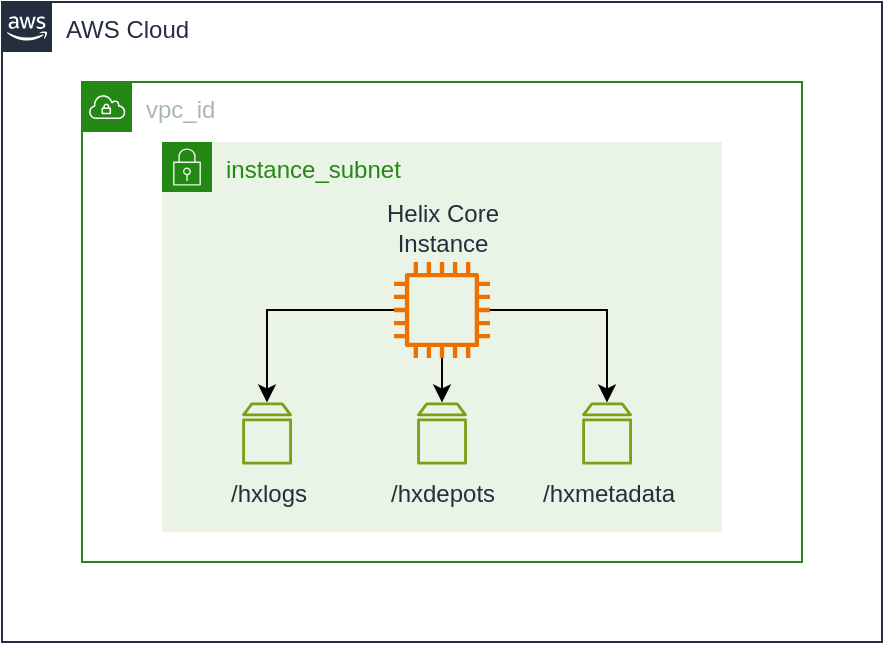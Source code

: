 <mxfile version="22.0.2" type="device" pages="3">
  <diagram name="helix-core" id="IsQfzT1oATPhJXuLboz-">
    <mxGraphModel dx="1266" dy="744" grid="1" gridSize="10" guides="1" tooltips="1" connect="1" arrows="1" fold="1" page="1" pageScale="1" pageWidth="850" pageHeight="1100" math="0" shadow="0">
      <root>
        <mxCell id="0" />
        <mxCell id="1" parent="0" />
        <mxCell id="3BxQ9rhZjtDYRVUFLNOO-4" value="AWS Cloud" style="points=[[0,0],[0.25,0],[0.5,0],[0.75,0],[1,0],[1,0.25],[1,0.5],[1,0.75],[1,1],[0.75,1],[0.5,1],[0.25,1],[0,1],[0,0.75],[0,0.5],[0,0.25]];outlineConnect=0;gradientColor=none;html=1;whiteSpace=wrap;fontSize=12;fontStyle=0;container=1;pointerEvents=0;collapsible=0;recursiveResize=0;shape=mxgraph.aws4.group;grIcon=mxgraph.aws4.group_aws_cloud_alt;strokeColor=#232F3E;fillColor=none;verticalAlign=top;align=left;spacingLeft=30;fontColor=#232F3E;dashed=0;" parent="1" vertex="1">
          <mxGeometry x="240" y="120" width="440" height="320" as="geometry" />
        </mxCell>
        <mxCell id="3BxQ9rhZjtDYRVUFLNOO-2" value="vpc_id" style="points=[[0,0],[0.25,0],[0.5,0],[0.75,0],[1,0],[1,0.25],[1,0.5],[1,0.75],[1,1],[0.75,1],[0.5,1],[0.25,1],[0,1],[0,0.75],[0,0.5],[0,0.25]];outlineConnect=0;gradientColor=none;html=1;whiteSpace=wrap;fontSize=12;fontStyle=0;container=1;pointerEvents=0;collapsible=0;recursiveResize=0;shape=mxgraph.aws4.group;grIcon=mxgraph.aws4.group_vpc;strokeColor=#248814;fillColor=none;verticalAlign=top;align=left;spacingLeft=30;fontColor=#AAB7B8;dashed=0;" parent="3BxQ9rhZjtDYRVUFLNOO-4" vertex="1">
          <mxGeometry x="40" y="40" width="360" height="240" as="geometry" />
        </mxCell>
        <mxCell id="3BxQ9rhZjtDYRVUFLNOO-5" value="instance_subnet" style="points=[[0,0],[0.25,0],[0.5,0],[0.75,0],[1,0],[1,0.25],[1,0.5],[1,0.75],[1,1],[0.75,1],[0.5,1],[0.25,1],[0,1],[0,0.75],[0,0.5],[0,0.25]];outlineConnect=0;gradientColor=none;html=1;whiteSpace=wrap;fontSize=12;fontStyle=0;container=1;pointerEvents=0;collapsible=0;recursiveResize=0;shape=mxgraph.aws4.group;grIcon=mxgraph.aws4.group_security_group;grStroke=0;strokeColor=#248814;fillColor=#E9F3E6;verticalAlign=top;align=left;spacingLeft=30;fontColor=#248814;dashed=0;" parent="3BxQ9rhZjtDYRVUFLNOO-2" vertex="1">
          <mxGeometry x="40" y="30" width="280" height="195" as="geometry" />
        </mxCell>
        <mxCell id="3BxQ9rhZjtDYRVUFLNOO-10" value="/hxlogs" style="sketch=0;outlineConnect=0;fontColor=#232F3E;gradientColor=none;fillColor=#7AA116;strokeColor=none;dashed=0;verticalLabelPosition=bottom;verticalAlign=top;align=center;html=1;fontSize=12;fontStyle=0;aspect=fixed;pointerEvents=1;shape=mxgraph.aws4.volume;" parent="3BxQ9rhZjtDYRVUFLNOO-5" vertex="1">
          <mxGeometry x="40" y="130" width="25.04" height="31.5" as="geometry" />
        </mxCell>
        <mxCell id="3BxQ9rhZjtDYRVUFLNOO-11" value="/hxdepots" style="sketch=0;outlineConnect=0;fontColor=#232F3E;gradientColor=none;fillColor=#7AA116;strokeColor=none;dashed=0;verticalLabelPosition=bottom;verticalAlign=top;align=center;html=1;fontSize=12;fontStyle=0;aspect=fixed;pointerEvents=1;shape=mxgraph.aws4.volume;" parent="3BxQ9rhZjtDYRVUFLNOO-5" vertex="1">
          <mxGeometry x="127.48" y="130" width="25.04" height="31.5" as="geometry" />
        </mxCell>
        <mxCell id="3BxQ9rhZjtDYRVUFLNOO-12" value="/hxmetadata" style="sketch=0;outlineConnect=0;fontColor=#232F3E;gradientColor=none;fillColor=#7AA116;strokeColor=none;dashed=0;verticalLabelPosition=bottom;verticalAlign=top;align=center;html=1;fontSize=12;fontStyle=0;aspect=fixed;pointerEvents=1;shape=mxgraph.aws4.volume;" parent="3BxQ9rhZjtDYRVUFLNOO-5" vertex="1">
          <mxGeometry x="210" y="130" width="25.04" height="31.5" as="geometry" />
        </mxCell>
        <mxCell id="3BxQ9rhZjtDYRVUFLNOO-9" value="" style="group;labelPosition=center;verticalLabelPosition=top;align=center;verticalAlign=bottom;" parent="3BxQ9rhZjtDYRVUFLNOO-5" vertex="1" connectable="0">
          <mxGeometry x="116" y="60" width="48" height="48" as="geometry" />
        </mxCell>
        <mxCell id="3BxQ9rhZjtDYRVUFLNOO-7" value="Helix Core&lt;br&gt;Instance" style="sketch=0;outlineConnect=0;fontColor=#232F3E;gradientColor=none;fillColor=#ED7100;strokeColor=none;dashed=0;verticalLabelPosition=top;verticalAlign=bottom;align=center;html=1;fontSize=12;fontStyle=0;aspect=fixed;pointerEvents=1;shape=mxgraph.aws4.instance2;labelPosition=center;" parent="3BxQ9rhZjtDYRVUFLNOO-9" vertex="1">
          <mxGeometry width="48" height="48" as="geometry" />
        </mxCell>
        <mxCell id="3BxQ9rhZjtDYRVUFLNOO-8" value="" style="shape=image;verticalLabelPosition=top;labelBackgroundColor=default;verticalAlign=bottom;aspect=fixed;imageAspect=0;image=https://plugins.jetbrains.com/files/69/372238/icon/pluginIcon.png;clipPath=inset(0% 18% 0% 17.33%);labelPosition=center;align=center;" parent="3BxQ9rhZjtDYRVUFLNOO-9" vertex="1">
          <mxGeometry x="9.45" y="9" width="29.1" height="30" as="geometry" />
        </mxCell>
        <mxCell id="3BxQ9rhZjtDYRVUFLNOO-26" style="edgeStyle=orthogonalEdgeStyle;rounded=0;orthogonalLoop=1;jettySize=auto;html=1;" parent="3BxQ9rhZjtDYRVUFLNOO-5" source="3BxQ9rhZjtDYRVUFLNOO-7" target="3BxQ9rhZjtDYRVUFLNOO-11" edge="1">
          <mxGeometry relative="1" as="geometry" />
        </mxCell>
        <mxCell id="3BxQ9rhZjtDYRVUFLNOO-27" style="edgeStyle=orthogonalEdgeStyle;rounded=0;orthogonalLoop=1;jettySize=auto;html=1;" parent="3BxQ9rhZjtDYRVUFLNOO-5" source="3BxQ9rhZjtDYRVUFLNOO-7" target="3BxQ9rhZjtDYRVUFLNOO-10" edge="1">
          <mxGeometry relative="1" as="geometry" />
        </mxCell>
        <mxCell id="3BxQ9rhZjtDYRVUFLNOO-28" style="edgeStyle=orthogonalEdgeStyle;rounded=0;orthogonalLoop=1;jettySize=auto;html=1;" parent="3BxQ9rhZjtDYRVUFLNOO-5" source="3BxQ9rhZjtDYRVUFLNOO-7" target="3BxQ9rhZjtDYRVUFLNOO-12" edge="1">
          <mxGeometry relative="1" as="geometry" />
        </mxCell>
      </root>
    </mxGraphModel>
  </diagram>
  <diagram id="Xh5QfSEDMpSib6aEclSd" name="helix-swarm">
    <mxGraphModel dx="1266" dy="744" grid="1" gridSize="10" guides="1" tooltips="1" connect="1" arrows="1" fold="1" page="1" pageScale="1" pageWidth="850" pageHeight="1100" math="0" shadow="0">
      <root>
        <mxCell id="0" />
        <mxCell id="1" parent="0" />
        <mxCell id="GeGMklvbtBQ4EdF1cZcZ-1" value="AWS Cloud" style="points=[[0,0],[0.25,0],[0.5,0],[0.75,0],[1,0],[1,0.25],[1,0.5],[1,0.75],[1,1],[0.75,1],[0.5,1],[0.25,1],[0,1],[0,0.75],[0,0.5],[0,0.25]];outlineConnect=0;gradientColor=none;html=1;whiteSpace=wrap;fontSize=12;fontStyle=0;container=1;pointerEvents=0;collapsible=0;recursiveResize=0;shape=mxgraph.aws4.group;grIcon=mxgraph.aws4.group_aws_cloud_alt;strokeColor=#232F3E;fillColor=none;verticalAlign=top;align=left;spacingLeft=30;fontColor=#232F3E;dashed=0;" parent="1" vertex="1">
          <mxGeometry x="65" y="120" width="720" height="600" as="geometry" />
        </mxCell>
        <mxCell id="GeGMklvbtBQ4EdF1cZcZ-2" value="vpc_id" style="points=[[0,0],[0.25,0],[0.5,0],[0.75,0],[1,0],[1,0.25],[1,0.5],[1,0.75],[1,1],[0.75,1],[0.5,1],[0.25,1],[0,1],[0,0.75],[0,0.5],[0,0.25]];outlineConnect=0;gradientColor=none;html=1;whiteSpace=wrap;fontSize=12;fontStyle=0;container=1;pointerEvents=0;collapsible=0;recursiveResize=0;shape=mxgraph.aws4.group;grIcon=mxgraph.aws4.group_vpc;strokeColor=#248814;fillColor=none;verticalAlign=top;align=left;spacingLeft=30;fontColor=#AAB7B8;dashed=0;" parent="GeGMklvbtBQ4EdF1cZcZ-1" vertex="1">
          <mxGeometry x="40" y="40" width="480" height="520" as="geometry" />
        </mxCell>
        <mxCell id="GeGMklvbtBQ4EdF1cZcZ-74" value="swarm_service_sg" style="fillColor=none;strokeColor=#DD3522;verticalAlign=top;fontStyle=0;fontColor=#DD3522;whiteSpace=wrap;html=1;" parent="GeGMklvbtBQ4EdF1cZcZ-2" vertex="1">
          <mxGeometry x="230" y="10" width="190" height="490" as="geometry" />
        </mxCell>
        <mxCell id="GeGMklvbtBQ4EdF1cZcZ-21" value="swarm_alb_sg" style="fillColor=none;strokeColor=#DD3522;verticalAlign=top;fontStyle=0;fontColor=#DD3522;whiteSpace=wrap;html=1;" parent="GeGMklvbtBQ4EdF1cZcZ-2" vertex="1">
          <mxGeometry x="30" y="195" width="130" height="130" as="geometry" />
        </mxCell>
        <mxCell id="GeGMklvbtBQ4EdF1cZcZ-13" value="Helix Swarm ALB" style="sketch=0;outlineConnect=0;fontColor=#232F3E;gradientColor=none;fillColor=#8C4FFF;strokeColor=none;dashed=0;verticalLabelPosition=bottom;verticalAlign=top;align=center;html=1;fontSize=12;fontStyle=0;aspect=fixed;pointerEvents=1;shape=mxgraph.aws4.application_load_balancer;" parent="GeGMklvbtBQ4EdF1cZcZ-2" vertex="1">
          <mxGeometry x="70" y="235" width="50" height="50" as="geometry" />
        </mxCell>
        <mxCell id="GeGMklvbtBQ4EdF1cZcZ-51" value="service subnet" style="points=[[0,0],[0.25,0],[0.5,0],[0.75,0],[1,0],[1,0.25],[1,0.5],[1,0.75],[1,1],[0.75,1],[0.5,1],[0.25,1],[0,1],[0,0.75],[0,0.5],[0,0.25]];outlineConnect=0;gradientColor=none;html=1;whiteSpace=wrap;fontSize=12;fontStyle=0;container=1;pointerEvents=0;collapsible=0;recursiveResize=0;shape=mxgraph.aws4.group;grIcon=mxgraph.aws4.group_security_group;grStroke=0;strokeColor=#147EBA;fillColor=#E6F2F8;verticalAlign=top;align=left;spacingLeft=30;fontColor=#147EBA;dashed=0;" parent="GeGMklvbtBQ4EdF1cZcZ-2" vertex="1">
          <mxGeometry x="200" y="40" width="250" height="200" as="geometry" />
        </mxCell>
        <mxCell id="GeGMklvbtBQ4EdF1cZcZ-55" style="edgeStyle=orthogonalEdgeStyle;rounded=0;orthogonalLoop=1;jettySize=auto;html=1;" parent="GeGMklvbtBQ4EdF1cZcZ-51" source="GeGMklvbtBQ4EdF1cZcZ-52" target="GeGMklvbtBQ4EdF1cZcZ-53" edge="1">
          <mxGeometry relative="1" as="geometry" />
        </mxCell>
        <mxCell id="GeGMklvbtBQ4EdF1cZcZ-52" value="Helix Swarm&lt;br&gt;Service" style="sketch=0;outlineConnect=0;fontColor=#232F3E;gradientColor=none;fillColor=#ED7100;strokeColor=none;dashed=0;verticalLabelPosition=bottom;verticalAlign=top;align=center;html=1;fontSize=12;fontStyle=0;aspect=fixed;pointerEvents=1;shape=mxgraph.aws4.ecs_service;" parent="GeGMklvbtBQ4EdF1cZcZ-51" vertex="1">
          <mxGeometry x="46" y="76" width="39" height="48" as="geometry" />
        </mxCell>
        <mxCell id="GeGMklvbtBQ4EdF1cZcZ-53" value="Helix Swarm" style="sketch=0;outlineConnect=0;fontColor=#232F3E;gradientColor=none;fillColor=#ED7100;strokeColor=none;dashed=0;verticalLabelPosition=bottom;verticalAlign=top;align=center;html=1;fontSize=12;fontStyle=0;aspect=fixed;pointerEvents=1;shape=mxgraph.aws4.container_1;" parent="GeGMklvbtBQ4EdF1cZcZ-51" vertex="1">
          <mxGeometry x="156" y="84.5" width="48" height="31" as="geometry" />
        </mxCell>
        <mxCell id="GeGMklvbtBQ4EdF1cZcZ-65" value="service subnet" style="points=[[0,0],[0.25,0],[0.5,0],[0.75,0],[1,0],[1,0.25],[1,0.5],[1,0.75],[1,1],[0.75,1],[0.5,1],[0.25,1],[0,1],[0,0.75],[0,0.5],[0,0.25]];outlineConnect=0;gradientColor=none;html=1;whiteSpace=wrap;fontSize=12;fontStyle=0;container=1;pointerEvents=0;collapsible=0;recursiveResize=0;shape=mxgraph.aws4.group;grIcon=mxgraph.aws4.group_security_group;grStroke=0;strokeColor=#147EBA;fillColor=#E6F2F8;verticalAlign=top;align=left;spacingLeft=30;fontColor=#147EBA;dashed=0;" parent="GeGMklvbtBQ4EdF1cZcZ-2" vertex="1">
          <mxGeometry x="200" y="280" width="250" height="200" as="geometry" />
        </mxCell>
        <mxCell id="GeGMklvbtBQ4EdF1cZcZ-66" style="edgeStyle=orthogonalEdgeStyle;rounded=0;orthogonalLoop=1;jettySize=auto;html=1;" parent="GeGMklvbtBQ4EdF1cZcZ-65" source="GeGMklvbtBQ4EdF1cZcZ-68" target="GeGMklvbtBQ4EdF1cZcZ-69" edge="1">
          <mxGeometry relative="1" as="geometry" />
        </mxCell>
        <mxCell id="GeGMklvbtBQ4EdF1cZcZ-68" value="Helix Swarm&lt;br&gt;Service" style="sketch=0;outlineConnect=0;fontColor=#232F3E;gradientColor=none;fillColor=#ED7100;strokeColor=none;dashed=0;verticalLabelPosition=bottom;verticalAlign=top;align=center;html=1;fontSize=12;fontStyle=0;aspect=fixed;pointerEvents=1;shape=mxgraph.aws4.ecs_service;" parent="GeGMklvbtBQ4EdF1cZcZ-65" vertex="1">
          <mxGeometry x="46" y="76" width="39" height="48" as="geometry" />
        </mxCell>
        <mxCell id="GeGMklvbtBQ4EdF1cZcZ-69" value="Helix Swarm" style="sketch=0;outlineConnect=0;fontColor=#232F3E;gradientColor=none;fillColor=#ED7100;strokeColor=none;dashed=0;verticalLabelPosition=bottom;verticalAlign=top;align=center;html=1;fontSize=12;fontStyle=0;aspect=fixed;pointerEvents=1;shape=mxgraph.aws4.container_1;" parent="GeGMklvbtBQ4EdF1cZcZ-65" vertex="1">
          <mxGeometry x="145" y="84.5" width="48" height="31" as="geometry" />
        </mxCell>
        <mxCell id="GeGMklvbtBQ4EdF1cZcZ-72" style="edgeStyle=orthogonalEdgeStyle;rounded=0;orthogonalLoop=1;jettySize=auto;html=1;" parent="GeGMklvbtBQ4EdF1cZcZ-2" source="GeGMklvbtBQ4EdF1cZcZ-13" target="GeGMklvbtBQ4EdF1cZcZ-68" edge="1">
          <mxGeometry relative="1" as="geometry">
            <Array as="points">
              <mxPoint x="180" y="260" />
              <mxPoint x="180" y="380" />
            </Array>
          </mxGeometry>
        </mxCell>
        <mxCell id="GeGMklvbtBQ4EdF1cZcZ-73" style="edgeStyle=orthogonalEdgeStyle;rounded=0;orthogonalLoop=1;jettySize=auto;html=1;" parent="GeGMklvbtBQ4EdF1cZcZ-2" source="GeGMklvbtBQ4EdF1cZcZ-13" target="GeGMklvbtBQ4EdF1cZcZ-52" edge="1">
          <mxGeometry relative="1" as="geometry">
            <Array as="points">
              <mxPoint x="180" y="260" />
              <mxPoint x="180" y="140" />
            </Array>
          </mxGeometry>
        </mxCell>
        <mxCell id="GeGMklvbtBQ4EdF1cZcZ-79" value="Amazon Certificate Manager" style="sketch=0;points=[[0,0,0],[0.25,0,0],[0.5,0,0],[0.75,0,0],[1,0,0],[0,1,0],[0.25,1,0],[0.5,1,0],[0.75,1,0],[1,1,0],[0,0.25,0],[0,0.5,0],[0,0.75,0],[1,0.25,0],[1,0.5,0],[1,0.75,0]];outlineConnect=0;fontColor=#232F3E;fillColor=#DD344C;strokeColor=#ffffff;dashed=0;verticalLabelPosition=bottom;verticalAlign=top;align=center;html=1;fontSize=12;fontStyle=0;aspect=fixed;shape=mxgraph.aws4.resourceIcon;resIcon=mxgraph.aws4.certificate_manager_3;" parent="GeGMklvbtBQ4EdF1cZcZ-2" vertex="1">
          <mxGeometry x="70" y="40" width="50" height="50" as="geometry" />
        </mxCell>
        <mxCell id="GeGMklvbtBQ4EdF1cZcZ-77" value="AWS Secrets Manager" style="sketch=0;points=[[0,0,0],[0.25,0,0],[0.5,0,0],[0.75,0,0],[1,0,0],[0,1,0],[0.25,1,0],[0.5,1,0],[0.75,1,0],[1,1,0],[0,0.25,0],[0,0.5,0],[0,0.75,0],[1,0.25,0],[1,0.5,0],[1,0.75,0]];outlineConnect=0;fontColor=#232F3E;fillColor=#DD344C;strokeColor=#ffffff;dashed=0;verticalLabelPosition=bottom;verticalAlign=top;align=center;html=1;fontSize=12;fontStyle=0;aspect=fixed;shape=mxgraph.aws4.resourceIcon;resIcon=mxgraph.aws4.secrets_manager;" parent="GeGMklvbtBQ4EdF1cZcZ-1" vertex="1">
          <mxGeometry x="606" y="190" width="50" height="50" as="geometry" />
        </mxCell>
        <mxCell id="GeGMklvbtBQ4EdF1cZcZ-75" value="Amazon ElastiCache&lt;br&gt;(Coming Soon)" style="sketch=0;points=[[0,0,0],[0.25,0,0],[0.5,0,0],[0.75,0,0],[1,0,0],[0,1,0],[0.25,1,0],[0.5,1,0],[0.75,1,0],[1,1,0],[0,0.25,0],[0,0.5,0],[0,0.75,0],[1,0.25,0],[1,0.5,0],[1,0.75,0]];outlineConnect=0;fontColor=#232F3E;fillColor=#C925D1;strokeColor=#ffffff;dashed=0;verticalLabelPosition=bottom;verticalAlign=top;align=center;html=1;fontSize=12;fontStyle=0;aspect=fixed;shape=mxgraph.aws4.resourceIcon;resIcon=mxgraph.aws4.elasticache;" parent="GeGMklvbtBQ4EdF1cZcZ-1" vertex="1">
          <mxGeometry x="607" y="356.5" width="48" height="48" as="geometry" />
        </mxCell>
        <mxCell id="I6gPk_eKioK_2Kt2DKMe-2" style="edgeStyle=orthogonalEdgeStyle;rounded=0;orthogonalLoop=1;jettySize=auto;html=1;" edge="1" parent="GeGMklvbtBQ4EdF1cZcZ-1" source="GeGMklvbtBQ4EdF1cZcZ-69" target="GeGMklvbtBQ4EdF1cZcZ-75">
          <mxGeometry relative="1" as="geometry">
            <Array as="points">
              <mxPoint x="555" y="420" />
              <mxPoint x="555" y="381" />
            </Array>
          </mxGeometry>
        </mxCell>
        <mxCell id="I6gPk_eKioK_2Kt2DKMe-3" style="edgeStyle=orthogonalEdgeStyle;rounded=0;orthogonalLoop=1;jettySize=auto;html=1;entryX=0;entryY=0.5;entryDx=0;entryDy=0;entryPerimeter=0;" edge="1" parent="GeGMklvbtBQ4EdF1cZcZ-1" source="GeGMklvbtBQ4EdF1cZcZ-53" target="GeGMklvbtBQ4EdF1cZcZ-75">
          <mxGeometry relative="1" as="geometry">
            <Array as="points">
              <mxPoint x="555" y="180" />
              <mxPoint x="555" y="381" />
            </Array>
          </mxGeometry>
        </mxCell>
        <mxCell id="I6gPk_eKioK_2Kt2DKMe-4" style="edgeStyle=orthogonalEdgeStyle;rounded=0;orthogonalLoop=1;jettySize=auto;html=1;entryX=0;entryY=0.5;entryDx=0;entryDy=0;entryPerimeter=0;" edge="1" parent="GeGMklvbtBQ4EdF1cZcZ-1" source="GeGMklvbtBQ4EdF1cZcZ-53" target="GeGMklvbtBQ4EdF1cZcZ-77">
          <mxGeometry relative="1" as="geometry">
            <Array as="points">
              <mxPoint x="555" y="180" />
              <mxPoint x="555" y="215" />
            </Array>
          </mxGeometry>
        </mxCell>
      </root>
    </mxGraphModel>
  </diagram>
  <diagram id="9AWxmYSsuRl5mJqWBtS2" name="helix-auth-service">
    <mxGraphModel dx="1247" dy="789" grid="1" gridSize="10" guides="1" tooltips="1" connect="1" arrows="1" fold="1" page="1" pageScale="1" pageWidth="850" pageHeight="1100" math="0" shadow="0">
      <root>
        <mxCell id="0" />
        <mxCell id="1" parent="0" />
        <mxCell id="Ys2dFZScqV78LRWy1GiT-1" value="AWS Cloud" style="points=[[0,0],[0.25,0],[0.5,0],[0.75,0],[1,0],[1,0.25],[1,0.5],[1,0.75],[1,1],[0.75,1],[0.5,1],[0.25,1],[0,1],[0,0.75],[0,0.5],[0,0.25]];outlineConnect=0;gradientColor=none;html=1;whiteSpace=wrap;fontSize=12;fontStyle=0;container=1;pointerEvents=0;collapsible=0;recursiveResize=0;shape=mxgraph.aws4.group;grIcon=mxgraph.aws4.group_aws_cloud_alt;strokeColor=#232F3E;fillColor=none;verticalAlign=top;align=left;spacingLeft=30;fontColor=#232F3E;dashed=0;" vertex="1" parent="1">
          <mxGeometry x="65" y="120" width="645" height="480" as="geometry" />
        </mxCell>
        <mxCell id="Ys2dFZScqV78LRWy1GiT-2" value="vpc_id" style="points=[[0,0],[0.25,0],[0.5,0],[0.75,0],[1,0],[1,0.25],[1,0.5],[1,0.75],[1,1],[0.75,1],[0.5,1],[0.25,1],[0,1],[0,0.75],[0,0.5],[0,0.25]];outlineConnect=0;gradientColor=none;html=1;whiteSpace=wrap;fontSize=12;fontStyle=0;container=1;pointerEvents=0;collapsible=0;recursiveResize=0;shape=mxgraph.aws4.group;grIcon=mxgraph.aws4.group_vpc;strokeColor=#248814;fillColor=none;verticalAlign=top;align=left;spacingLeft=30;fontColor=#AAB7B8;dashed=0;" vertex="1" parent="Ys2dFZScqV78LRWy1GiT-1">
          <mxGeometry x="40" y="40" width="420" height="400" as="geometry" />
        </mxCell>
        <mxCell id="Ys2dFZScqV78LRWy1GiT-4" value="HAS_alb_sg" style="fillColor=none;strokeColor=#DD3522;verticalAlign=top;fontStyle=0;fontColor=#DD3522;whiteSpace=wrap;html=1;" vertex="1" parent="Ys2dFZScqV78LRWy1GiT-2">
          <mxGeometry x="30" y="140" width="130" height="130" as="geometry" />
        </mxCell>
        <mxCell id="Ys2dFZScqV78LRWy1GiT-5" value="Helix Auth Service&lt;br&gt;ALB" style="sketch=0;outlineConnect=0;fontColor=#232F3E;gradientColor=none;fillColor=#8C4FFF;strokeColor=none;dashed=0;verticalLabelPosition=bottom;verticalAlign=top;align=center;html=1;fontSize=12;fontStyle=0;aspect=fixed;pointerEvents=1;shape=mxgraph.aws4.application_load_balancer;" vertex="1" parent="Ys2dFZScqV78LRWy1GiT-2">
          <mxGeometry x="70" y="180" width="50" height="50" as="geometry" />
        </mxCell>
        <mxCell id="Ys2dFZScqV78LRWy1GiT-6" value="service subnet" style="points=[[0,0],[0.25,0],[0.5,0],[0.75,0],[1,0],[1,0.25],[1,0.5],[1,0.75],[1,1],[0.75,1],[0.5,1],[0.25,1],[0,1],[0,0.75],[0,0.5],[0,0.25]];outlineConnect=0;gradientColor=none;html=1;whiteSpace=wrap;fontSize=12;fontStyle=0;container=1;pointerEvents=0;collapsible=0;recursiveResize=0;shape=mxgraph.aws4.group;grIcon=mxgraph.aws4.group_security_group;grStroke=0;strokeColor=#147EBA;fillColor=#E6F2F8;verticalAlign=top;align=left;spacingLeft=30;fontColor=#147EBA;dashed=0;" vertex="1" parent="Ys2dFZScqV78LRWy1GiT-2">
          <mxGeometry x="200" y="40" width="180" height="140" as="geometry" />
        </mxCell>
        <mxCell id="Ys2dFZScqV78LRWy1GiT-9" value="Helix Authentication&lt;br&gt;Service" style="sketch=0;outlineConnect=0;fontColor=#232F3E;gradientColor=none;fillColor=#ED7100;strokeColor=none;dashed=0;verticalLabelPosition=bottom;verticalAlign=top;align=center;html=1;fontSize=12;fontStyle=0;aspect=fixed;pointerEvents=1;shape=mxgraph.aws4.ecs_service;" vertex="1" parent="Ys2dFZScqV78LRWy1GiT-6">
          <mxGeometry x="70.5" y="46" width="39" height="48" as="geometry" />
        </mxCell>
        <mxCell id="Ys2dFZScqV78LRWy1GiT-20" value="Amazon Certificate Manager" style="sketch=0;points=[[0,0,0],[0.25,0,0],[0.5,0,0],[0.75,0,0],[1,0,0],[0,1,0],[0.25,1,0],[0.5,1,0],[0.75,1,0],[1,1,0],[0,0.25,0],[0,0.5,0],[0,0.75,0],[1,0.25,0],[1,0.5,0],[1,0.75,0]];outlineConnect=0;fontColor=#232F3E;fillColor=#DD344C;strokeColor=#ffffff;dashed=0;verticalLabelPosition=bottom;verticalAlign=top;align=center;html=1;fontSize=12;fontStyle=0;aspect=fixed;shape=mxgraph.aws4.resourceIcon;resIcon=mxgraph.aws4.certificate_manager_3;" vertex="1" parent="Ys2dFZScqV78LRWy1GiT-2">
          <mxGeometry x="70" y="40" width="50" height="50" as="geometry" />
        </mxCell>
        <mxCell id="Ys2dFZScqV78LRWy1GiT-25" value="service subnet" style="points=[[0,0],[0.25,0],[0.5,0],[0.75,0],[1,0],[1,0.25],[1,0.5],[1,0.75],[1,1],[0.75,1],[0.5,1],[0.25,1],[0,1],[0,0.75],[0,0.5],[0,0.25]];outlineConnect=0;gradientColor=none;html=1;whiteSpace=wrap;fontSize=12;fontStyle=0;container=1;pointerEvents=0;collapsible=0;recursiveResize=0;shape=mxgraph.aws4.group;grIcon=mxgraph.aws4.group_security_group;grStroke=0;strokeColor=#147EBA;fillColor=#E6F2F8;verticalAlign=top;align=left;spacingLeft=30;fontColor=#147EBA;dashed=0;" vertex="1" parent="Ys2dFZScqV78LRWy1GiT-2">
          <mxGeometry x="200" y="200" width="180" height="140" as="geometry" />
        </mxCell>
        <mxCell id="Ys2dFZScqV78LRWy1GiT-26" value="Helix Authentication&lt;br&gt;Service" style="sketch=0;outlineConnect=0;fontColor=#232F3E;gradientColor=none;fillColor=#ED7100;strokeColor=none;dashed=0;verticalLabelPosition=bottom;verticalAlign=top;align=center;html=1;fontSize=12;fontStyle=0;aspect=fixed;pointerEvents=1;shape=mxgraph.aws4.ecs_service;" vertex="1" parent="Ys2dFZScqV78LRWy1GiT-25">
          <mxGeometry x="70.5" y="46" width="39" height="48" as="geometry" />
        </mxCell>
        <mxCell id="Ys2dFZScqV78LRWy1GiT-27" style="edgeStyle=orthogonalEdgeStyle;rounded=0;orthogonalLoop=1;jettySize=auto;html=1;" edge="1" parent="Ys2dFZScqV78LRWy1GiT-2" source="Ys2dFZScqV78LRWy1GiT-5" target="Ys2dFZScqV78LRWy1GiT-26">
          <mxGeometry relative="1" as="geometry">
            <Array as="points">
              <mxPoint x="185" y="205" />
              <mxPoint x="185" y="270" />
            </Array>
          </mxGeometry>
        </mxCell>
        <mxCell id="Ys2dFZScqV78LRWy1GiT-28" style="edgeStyle=orthogonalEdgeStyle;rounded=0;orthogonalLoop=1;jettySize=auto;html=1;" edge="1" parent="Ys2dFZScqV78LRWy1GiT-2" source="Ys2dFZScqV78LRWy1GiT-5" target="Ys2dFZScqV78LRWy1GiT-9">
          <mxGeometry relative="1" as="geometry">
            <Array as="points">
              <mxPoint x="185" y="205" />
              <mxPoint x="185" y="110" />
            </Array>
          </mxGeometry>
        </mxCell>
        <mxCell id="Ys2dFZScqV78LRWy1GiT-30" value="helix_auth_svc_sg" style="fillColor=none;strokeColor=#DD3522;verticalAlign=top;fontStyle=0;fontColor=#DD3522;whiteSpace=wrap;html=1;" vertex="1" parent="Ys2dFZScqV78LRWy1GiT-2">
          <mxGeometry x="230" y="10" width="120" height="350" as="geometry" />
        </mxCell>
        <mxCell id="Ys2dFZScqV78LRWy1GiT-21" value="AWS Secrets Manager" style="sketch=0;points=[[0,0,0],[0.25,0,0],[0.5,0,0],[0.75,0,0],[1,0,0],[0,1,0],[0.25,1,0],[0.5,1,0],[0.75,1,0],[1,1,0],[0,0.25,0],[0,0.5,0],[0,0.75,0],[1,0.25,0],[1,0.5,0],[1,0.75,0]];outlineConnect=0;fontColor=#232F3E;fillColor=#DD344C;strokeColor=#ffffff;dashed=0;verticalLabelPosition=bottom;verticalAlign=top;align=center;html=1;fontSize=12;fontStyle=0;aspect=fixed;shape=mxgraph.aws4.resourceIcon;resIcon=mxgraph.aws4.secrets_manager;" vertex="1" parent="Ys2dFZScqV78LRWy1GiT-1">
          <mxGeometry x="535" y="126" width="50" height="50" as="geometry" />
        </mxCell>
        <mxCell id="Ys2dFZScqV78LRWy1GiT-22" value="Amazon ElastiCache&lt;br&gt;(Coming Soon)" style="sketch=0;points=[[0,0,0],[0.25,0,0],[0.5,0,0],[0.75,0,0],[1,0,0],[0,1,0],[0.25,1,0],[0.5,1,0],[0.75,1,0],[1,1,0],[0,0.25,0],[0,0.5,0],[0,0.75,0],[1,0.25,0],[1,0.5,0],[1,0.75,0]];outlineConnect=0;fontColor=#232F3E;fillColor=#C925D1;strokeColor=#ffffff;dashed=0;verticalLabelPosition=bottom;verticalAlign=top;align=center;html=1;fontSize=12;fontStyle=0;aspect=fixed;shape=mxgraph.aws4.resourceIcon;resIcon=mxgraph.aws4.elasticache;" vertex="1" parent="Ys2dFZScqV78LRWy1GiT-1">
          <mxGeometry x="536" y="251" width="48" height="48" as="geometry" />
        </mxCell>
        <mxCell id="Ys2dFZScqV78LRWy1GiT-23" value="Amazon Elastic File System&lt;br&gt;(Coming Soon)" style="sketch=0;points=[[0,0,0],[0.25,0,0],[0.5,0,0],[0.75,0,0],[1,0,0],[0,1,0],[0.25,1,0],[0.5,1,0],[0.75,1,0],[1,1,0],[0,0.25,0],[0,0.5,0],[0,0.75,0],[1,0.25,0],[1,0.5,0],[1,0.75,0]];outlineConnect=0;fontColor=#232F3E;fillColor=#7AA116;strokeColor=#ffffff;dashed=0;verticalLabelPosition=bottom;verticalAlign=top;align=center;html=1;fontSize=12;fontStyle=0;aspect=fixed;shape=mxgraph.aws4.resourceIcon;resIcon=mxgraph.aws4.elastic_file_system;" vertex="1" parent="Ys2dFZScqV78LRWy1GiT-1">
          <mxGeometry x="536" y="360" width="49" height="49" as="geometry" />
        </mxCell>
        <mxCell id="Ys2dFZScqV78LRWy1GiT-29" style="edgeStyle=orthogonalEdgeStyle;rounded=0;orthogonalLoop=1;jettySize=auto;html=1;" edge="1" parent="Ys2dFZScqV78LRWy1GiT-1" source="Ys2dFZScqV78LRWy1GiT-9" target="Ys2dFZScqV78LRWy1GiT-21">
          <mxGeometry relative="1" as="geometry" />
        </mxCell>
      </root>
    </mxGraphModel>
  </diagram>
</mxfile>
